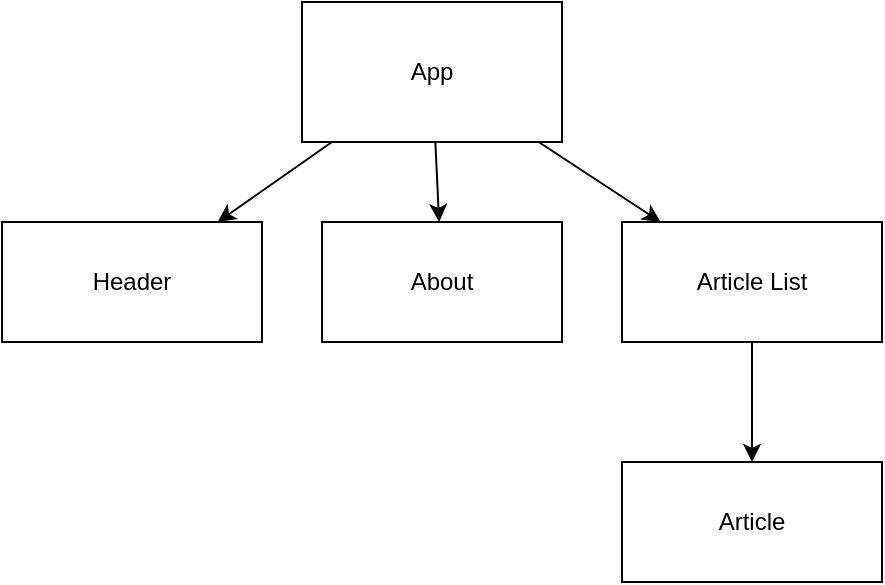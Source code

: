 <mxfile>
    <diagram id="XtDR0jAG0GIlmgUeLJQ6" name="Page-1">
        <mxGraphModel dx="620" dy="684" grid="1" gridSize="10" guides="1" tooltips="1" connect="1" arrows="1" fold="1" page="1" pageScale="1" pageWidth="850" pageHeight="1100" math="0" shadow="0">
            <root>
                <mxCell id="0"/>
                <mxCell id="1" parent="0"/>
                <mxCell id="4" value="" style="edgeStyle=none;html=1;" edge="1" parent="1" source="2" target="3">
                    <mxGeometry relative="1" as="geometry"/>
                </mxCell>
                <mxCell id="6" value="" style="edgeStyle=none;html=1;" edge="1" parent="1" source="2" target="5">
                    <mxGeometry relative="1" as="geometry"/>
                </mxCell>
                <mxCell id="8" value="" style="edgeStyle=none;html=1;" edge="1" parent="1" source="2" target="7">
                    <mxGeometry relative="1" as="geometry"/>
                </mxCell>
                <mxCell id="2" value="App" style="rounded=0;whiteSpace=wrap;html=1;" vertex="1" parent="1">
                    <mxGeometry x="250" y="50" width="130" height="70" as="geometry"/>
                </mxCell>
                <mxCell id="11" style="edgeStyle=none;html=1;exitX=0.5;exitY=0;exitDx=0;exitDy=0;" edge="1" parent="1" source="3">
                    <mxGeometry relative="1" as="geometry">
                        <mxPoint x="320" y="180" as="targetPoint"/>
                    </mxGeometry>
                </mxCell>
                <mxCell id="12" style="edgeStyle=none;html=1;" edge="1" parent="1" source="3">
                    <mxGeometry relative="1" as="geometry">
                        <mxPoint x="320" y="170" as="targetPoint"/>
                    </mxGeometry>
                </mxCell>
                <mxCell id="3" value="About" style="rounded=0;whiteSpace=wrap;html=1;" vertex="1" parent="1">
                    <mxGeometry x="260" y="160" width="120" height="60" as="geometry"/>
                </mxCell>
                <mxCell id="5" value="Header" style="rounded=0;whiteSpace=wrap;html=1;" vertex="1" parent="1">
                    <mxGeometry x="100" y="160" width="130" height="60" as="geometry"/>
                </mxCell>
                <mxCell id="10" value="" style="edgeStyle=none;html=1;" edge="1" parent="1" source="7" target="9">
                    <mxGeometry relative="1" as="geometry"/>
                </mxCell>
                <mxCell id="7" value="Article List" style="rounded=0;whiteSpace=wrap;html=1;" vertex="1" parent="1">
                    <mxGeometry x="410" y="160" width="130" height="60" as="geometry"/>
                </mxCell>
                <mxCell id="9" value="Article" style="rounded=0;whiteSpace=wrap;html=1;" vertex="1" parent="1">
                    <mxGeometry x="410" y="280" width="130" height="60" as="geometry"/>
                </mxCell>
            </root>
        </mxGraphModel>
    </diagram>
</mxfile>
